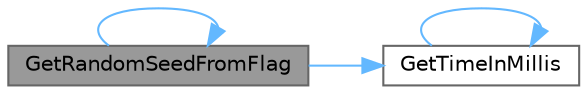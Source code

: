 digraph "GetRandomSeedFromFlag"
{
 // LATEX_PDF_SIZE
  bgcolor="transparent";
  edge [fontname=Helvetica,fontsize=10,labelfontname=Helvetica,labelfontsize=10];
  node [fontname=Helvetica,fontsize=10,shape=box,height=0.2,width=0.4];
  rankdir="LR";
  Node1 [id="Node000001",label="GetRandomSeedFromFlag",height=0.2,width=0.4,color="gray40", fillcolor="grey60", style="filled", fontcolor="black",tooltip=" "];
  Node1 -> Node1 [id="edge1_Node000001_Node000001",color="steelblue1",style="solid",tooltip=" "];
  Node1 -> Node2 [id="edge2_Node000001_Node000002",color="steelblue1",style="solid",tooltip=" "];
  Node2 [id="Node000002",label="GetTimeInMillis",height=0.2,width=0.4,color="grey40", fillcolor="white", style="filled",URL="$namespacetesting_1_1internal.html#adbc1d388d8a880ffabebf1b6fef4c2d0",tooltip=" "];
  Node2 -> Node2 [id="edge3_Node000002_Node000002",color="steelblue1",style="solid",tooltip=" "];
}
